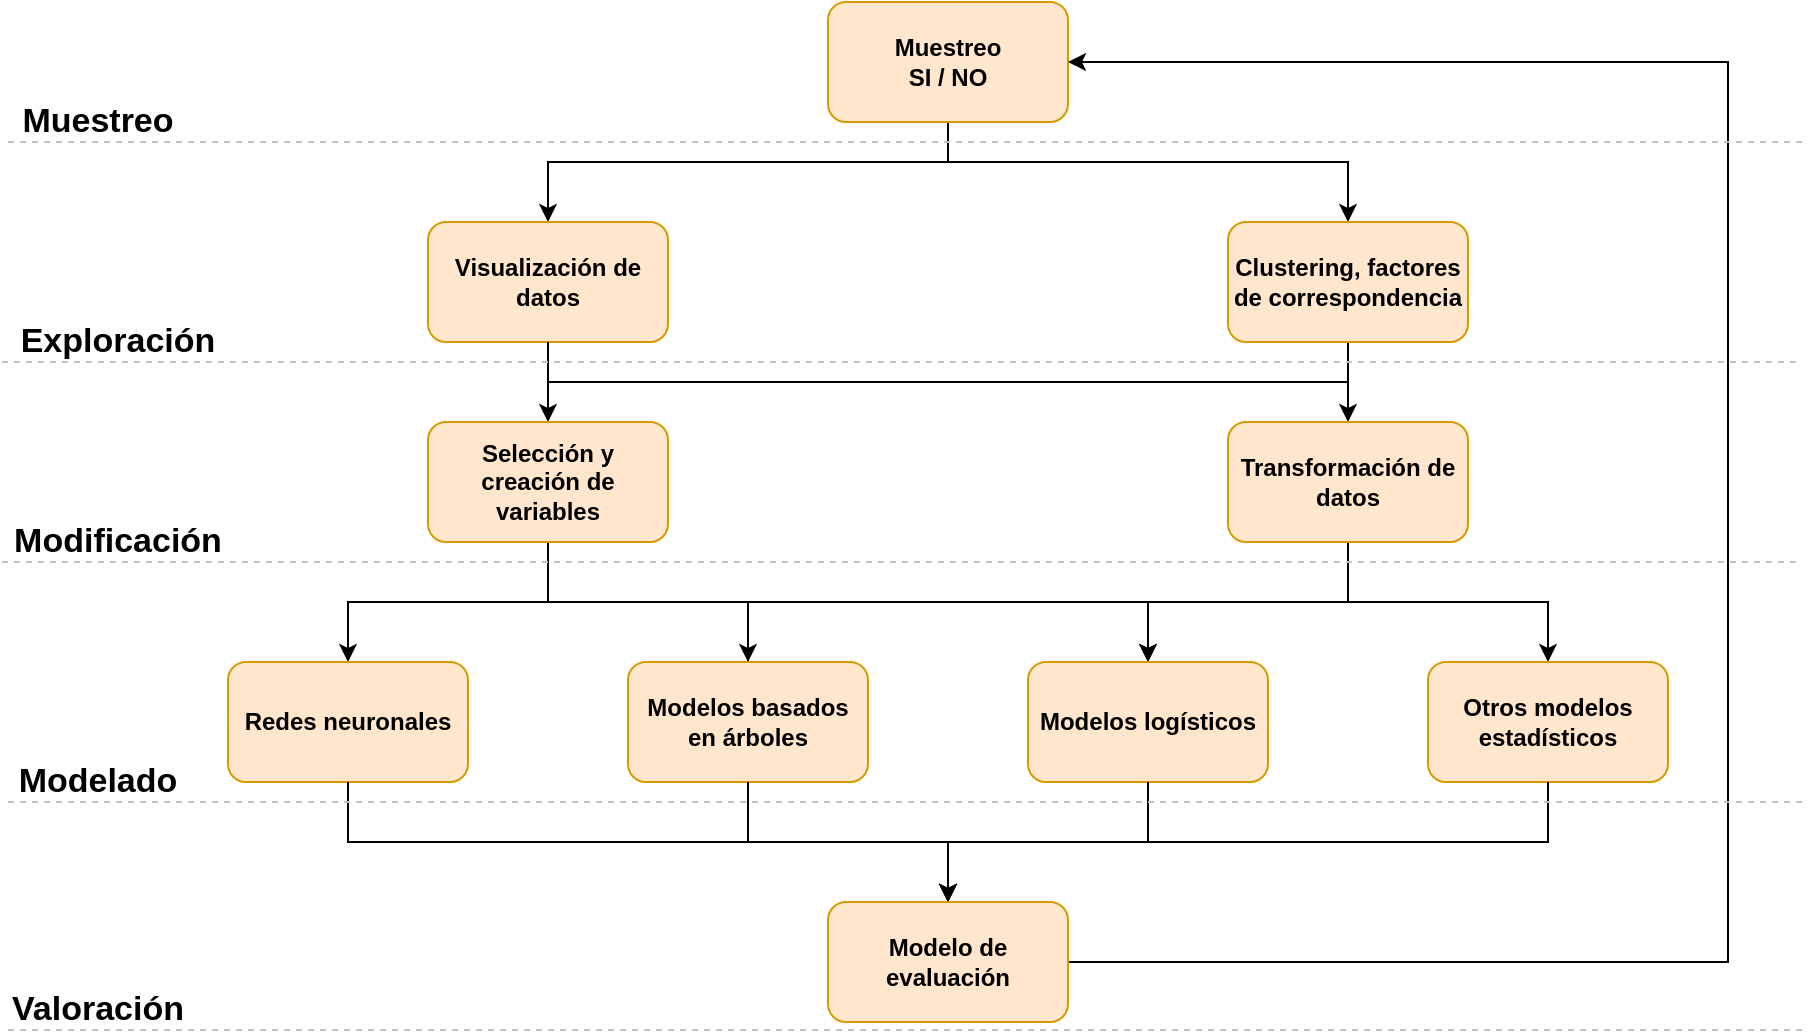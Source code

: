 <mxfile version="14.8.1" type="google"><diagram id="XuBc4loirJkDTx8ql7GB" name="Page-1"><mxGraphModel dx="1865" dy="547" grid="1" gridSize="10" guides="1" tooltips="1" connect="1" arrows="1" fold="1" page="1" pageScale="1" pageWidth="827" pageHeight="1169" math="0" shadow="0"><root><mxCell id="0"/><mxCell id="1" parent="0"/><mxCell id="yAb05tgv-WDp_paS5H4G-12" style="edgeStyle=orthogonalEdgeStyle;rounded=0;orthogonalLoop=1;jettySize=auto;html=1;entryX=0.5;entryY=0;entryDx=0;entryDy=0;exitX=0.5;exitY=1;exitDx=0;exitDy=0;" edge="1" parent="1" source="yAb05tgv-WDp_paS5H4G-1" target="yAb05tgv-WDp_paS5H4G-2"><mxGeometry relative="1" as="geometry"><Array as="points"><mxPoint x="400" y="150"/><mxPoint x="200" y="150"/></Array></mxGeometry></mxCell><mxCell id="yAb05tgv-WDp_paS5H4G-13" style="edgeStyle=orthogonalEdgeStyle;rounded=0;orthogonalLoop=1;jettySize=auto;html=1;exitX=0.5;exitY=1;exitDx=0;exitDy=0;entryX=0.5;entryY=0;entryDx=0;entryDy=0;" edge="1" parent="1" source="yAb05tgv-WDp_paS5H4G-1" target="yAb05tgv-WDp_paS5H4G-3"><mxGeometry relative="1" as="geometry"><mxPoint x="610" y="160" as="targetPoint"/><Array as="points"><mxPoint x="400" y="150"/><mxPoint x="600" y="150"/></Array></mxGeometry></mxCell><mxCell id="yAb05tgv-WDp_paS5H4G-1" value="Muestreo&lt;br&gt;SI / NO" style="rounded=1;whiteSpace=wrap;html=1;fillColor=#ffe6cc;strokeColor=#d79b00;fontStyle=1" vertex="1" parent="1"><mxGeometry x="340" y="70" width="120" height="60" as="geometry"/></mxCell><mxCell id="yAb05tgv-WDp_paS5H4G-14" style="edgeStyle=orthogonalEdgeStyle;rounded=0;orthogonalLoop=1;jettySize=auto;html=1;entryX=0.5;entryY=0;entryDx=0;entryDy=0;" edge="1" parent="1" source="yAb05tgv-WDp_paS5H4G-2" target="yAb05tgv-WDp_paS5H4G-4"><mxGeometry relative="1" as="geometry"/></mxCell><mxCell id="yAb05tgv-WDp_paS5H4G-2" value="Visualización de datos" style="rounded=1;whiteSpace=wrap;html=1;fillColor=#ffe6cc;strokeColor=#d79b00;fontStyle=1" vertex="1" parent="1"><mxGeometry x="140" y="180" width="120" height="60" as="geometry"/></mxCell><mxCell id="yAb05tgv-WDp_paS5H4G-15" style="edgeStyle=orthogonalEdgeStyle;rounded=0;orthogonalLoop=1;jettySize=auto;html=1;" edge="1" parent="1" source="yAb05tgv-WDp_paS5H4G-3" target="yAb05tgv-WDp_paS5H4G-5"><mxGeometry relative="1" as="geometry"/></mxCell><mxCell id="yAb05tgv-WDp_paS5H4G-25" style="edgeStyle=orthogonalEdgeStyle;rounded=0;orthogonalLoop=1;jettySize=auto;html=1;startArrow=none;startFill=0;endArrow=none;endFill=0;entryX=0.5;entryY=1;entryDx=0;entryDy=0;exitX=0.5;exitY=1;exitDx=0;exitDy=0;" edge="1" parent="1" source="yAb05tgv-WDp_paS5H4G-3" target="yAb05tgv-WDp_paS5H4G-2"><mxGeometry relative="1" as="geometry"/></mxCell><mxCell id="yAb05tgv-WDp_paS5H4G-3" value="Clustering, factores de correspondencia" style="rounded=1;whiteSpace=wrap;html=1;fillColor=#ffe6cc;strokeColor=#d79b00;fontStyle=1" vertex="1" parent="1"><mxGeometry x="540" y="180" width="120" height="60" as="geometry"/></mxCell><mxCell id="yAb05tgv-WDp_paS5H4G-16" style="edgeStyle=orthogonalEdgeStyle;rounded=0;orthogonalLoop=1;jettySize=auto;html=1;entryX=0.5;entryY=0;entryDx=0;entryDy=0;" edge="1" parent="1" source="yAb05tgv-WDp_paS5H4G-4" target="yAb05tgv-WDp_paS5H4G-6"><mxGeometry relative="1" as="geometry"/></mxCell><mxCell id="yAb05tgv-WDp_paS5H4G-17" style="edgeStyle=orthogonalEdgeStyle;rounded=0;orthogonalLoop=1;jettySize=auto;html=1;entryX=0.5;entryY=0;entryDx=0;entryDy=0;" edge="1" parent="1" source="yAb05tgv-WDp_paS5H4G-4" target="yAb05tgv-WDp_paS5H4G-7"><mxGeometry relative="1" as="geometry"/></mxCell><mxCell id="yAb05tgv-WDp_paS5H4G-4" value="Selección y creación de variables" style="rounded=1;whiteSpace=wrap;html=1;fillColor=#ffe6cc;strokeColor=#d79b00;fontStyle=1" vertex="1" parent="1"><mxGeometry x="140" y="280" width="120" height="60" as="geometry"/></mxCell><mxCell id="yAb05tgv-WDp_paS5H4G-18" style="edgeStyle=orthogonalEdgeStyle;rounded=0;orthogonalLoop=1;jettySize=auto;html=1;entryX=0.5;entryY=0;entryDx=0;entryDy=0;" edge="1" parent="1" source="yAb05tgv-WDp_paS5H4G-5" target="yAb05tgv-WDp_paS5H4G-8"><mxGeometry relative="1" as="geometry"/></mxCell><mxCell id="yAb05tgv-WDp_paS5H4G-19" style="edgeStyle=orthogonalEdgeStyle;rounded=0;orthogonalLoop=1;jettySize=auto;html=1;entryX=0.5;entryY=0;entryDx=0;entryDy=0;" edge="1" parent="1" source="yAb05tgv-WDp_paS5H4G-5" target="yAb05tgv-WDp_paS5H4G-9"><mxGeometry relative="1" as="geometry"/></mxCell><mxCell id="yAb05tgv-WDp_paS5H4G-5" value="Transformación de datos" style="rounded=1;whiteSpace=wrap;html=1;fillColor=#ffe6cc;strokeColor=#d79b00;fontStyle=1" vertex="1" parent="1"><mxGeometry x="540" y="280" width="120" height="60" as="geometry"/></mxCell><mxCell id="yAb05tgv-WDp_paS5H4G-6" value="Redes neuronales" style="rounded=1;whiteSpace=wrap;html=1;fillColor=#ffe6cc;strokeColor=#d79b00;fontStyle=1" vertex="1" parent="1"><mxGeometry x="40" y="400" width="120" height="60" as="geometry"/></mxCell><mxCell id="yAb05tgv-WDp_paS5H4G-20" style="edgeStyle=orthogonalEdgeStyle;rounded=0;orthogonalLoop=1;jettySize=auto;html=1;entryX=0.5;entryY=0;entryDx=0;entryDy=0;exitX=0.5;exitY=0;exitDx=0;exitDy=0;" edge="1" parent="1" source="yAb05tgv-WDp_paS5H4G-7" target="yAb05tgv-WDp_paS5H4G-8"><mxGeometry relative="1" as="geometry"><Array as="points"><mxPoint x="300" y="370"/><mxPoint x="500" y="370"/></Array></mxGeometry></mxCell><mxCell id="yAb05tgv-WDp_paS5H4G-7" value="Modelos basados en árboles" style="rounded=1;whiteSpace=wrap;html=1;fillColor=#ffe6cc;strokeColor=#d79b00;fontStyle=1" vertex="1" parent="1"><mxGeometry x="240" y="400" width="120" height="60" as="geometry"/></mxCell><mxCell id="yAb05tgv-WDp_paS5H4G-8" value="Modelos logísticos" style="rounded=1;whiteSpace=wrap;html=1;fillColor=#ffe6cc;strokeColor=#d79b00;fontStyle=1" vertex="1" parent="1"><mxGeometry x="440" y="400" width="120" height="60" as="geometry"/></mxCell><mxCell id="yAb05tgv-WDp_paS5H4G-9" value="Otros modelos estadísticos" style="rounded=1;whiteSpace=wrap;html=1;fillColor=#ffe6cc;strokeColor=#d79b00;fontStyle=1" vertex="1" parent="1"><mxGeometry x="640" y="400" width="120" height="60" as="geometry"/></mxCell><mxCell id="yAb05tgv-WDp_paS5H4G-11" style="edgeStyle=orthogonalEdgeStyle;rounded=0;orthogonalLoop=1;jettySize=auto;html=1;entryX=1;entryY=0.5;entryDx=0;entryDy=0;exitX=1;exitY=0.5;exitDx=0;exitDy=0;" edge="1" parent="1" source="yAb05tgv-WDp_paS5H4G-10" target="yAb05tgv-WDp_paS5H4G-1"><mxGeometry relative="1" as="geometry"><Array as="points"><mxPoint x="790" y="550"/><mxPoint x="790" y="100"/></Array></mxGeometry></mxCell><mxCell id="yAb05tgv-WDp_paS5H4G-21" style="edgeStyle=orthogonalEdgeStyle;rounded=0;orthogonalLoop=1;jettySize=auto;html=1;entryX=0.5;entryY=1;entryDx=0;entryDy=0;exitX=0.5;exitY=0;exitDx=0;exitDy=0;startArrow=classic;startFill=1;endArrow=none;endFill=0;" edge="1" parent="1" source="yAb05tgv-WDp_paS5H4G-10" target="yAb05tgv-WDp_paS5H4G-6"><mxGeometry relative="1" as="geometry"/></mxCell><mxCell id="yAb05tgv-WDp_paS5H4G-22" style="edgeStyle=orthogonalEdgeStyle;rounded=0;orthogonalLoop=1;jettySize=auto;html=1;entryX=0.5;entryY=1;entryDx=0;entryDy=0;startArrow=classic;startFill=1;endArrow=none;endFill=0;" edge="1" parent="1" source="yAb05tgv-WDp_paS5H4G-10" target="yAb05tgv-WDp_paS5H4G-7"><mxGeometry relative="1" as="geometry"/></mxCell><mxCell id="yAb05tgv-WDp_paS5H4G-23" style="edgeStyle=orthogonalEdgeStyle;rounded=0;orthogonalLoop=1;jettySize=auto;html=1;entryX=0.5;entryY=1;entryDx=0;entryDy=0;startArrow=classic;startFill=1;endArrow=none;endFill=0;" edge="1" parent="1" source="yAb05tgv-WDp_paS5H4G-10" target="yAb05tgv-WDp_paS5H4G-8"><mxGeometry relative="1" as="geometry"/></mxCell><mxCell id="yAb05tgv-WDp_paS5H4G-24" style="edgeStyle=orthogonalEdgeStyle;rounded=0;orthogonalLoop=1;jettySize=auto;html=1;entryX=0.5;entryY=1;entryDx=0;entryDy=0;exitX=0.5;exitY=0;exitDx=0;exitDy=0;startArrow=classic;startFill=1;endArrow=none;endFill=0;" edge="1" parent="1" source="yAb05tgv-WDp_paS5H4G-10" target="yAb05tgv-WDp_paS5H4G-9"><mxGeometry relative="1" as="geometry"/></mxCell><mxCell id="yAb05tgv-WDp_paS5H4G-10" value="Modelo de evaluación" style="rounded=1;whiteSpace=wrap;html=1;fillColor=#ffe6cc;strokeColor=#d79b00;fontStyle=1" vertex="1" parent="1"><mxGeometry x="340" y="520" width="120" height="60" as="geometry"/></mxCell><mxCell id="yAb05tgv-WDp_paS5H4G-26" value="" style="endArrow=none;dashed=1;html=1;fillColor=#f5f5f5;strokeColor=#C2C2C2;" edge="1" parent="1"><mxGeometry width="50" height="50" relative="1" as="geometry"><mxPoint x="-70" y="140" as="sourcePoint"/><mxPoint x="830" y="140" as="targetPoint"/></mxGeometry></mxCell><mxCell id="yAb05tgv-WDp_paS5H4G-28" value="&lt;b&gt;&lt;font style=&quot;font-size: 17px&quot;&gt;Muestreo&lt;/font&gt;&lt;/b&gt;" style="text;html=1;strokeColor=none;fillColor=none;align=center;verticalAlign=middle;whiteSpace=wrap;rounded=0;" vertex="1" parent="1"><mxGeometry x="-70" y="120" width="90" height="20" as="geometry"/></mxCell><mxCell id="yAb05tgv-WDp_paS5H4G-29" value="" style="endArrow=none;dashed=1;html=1;fillColor=#f5f5f5;strokeColor=#C2C2C2;" edge="1" parent="1"><mxGeometry width="50" height="50" relative="1" as="geometry"><mxPoint x="-73" y="250" as="sourcePoint"/><mxPoint x="827" y="250" as="targetPoint"/></mxGeometry></mxCell><mxCell id="yAb05tgv-WDp_paS5H4G-30" value="&lt;b&gt;&lt;font style=&quot;font-size: 17px&quot;&gt;Exploración&lt;/font&gt;&lt;/b&gt;" style="text;html=1;strokeColor=none;fillColor=none;align=center;verticalAlign=middle;whiteSpace=wrap;rounded=0;" vertex="1" parent="1"><mxGeometry x="-60" y="230" width="90" height="20" as="geometry"/></mxCell><mxCell id="yAb05tgv-WDp_paS5H4G-31" value="" style="endArrow=none;dashed=1;html=1;fillColor=#f5f5f5;strokeColor=#C2C2C2;" edge="1" parent="1"><mxGeometry width="50" height="50" relative="1" as="geometry"><mxPoint x="-73" y="350" as="sourcePoint"/><mxPoint x="827" y="350" as="targetPoint"/></mxGeometry></mxCell><mxCell id="yAb05tgv-WDp_paS5H4G-32" value="&lt;b&gt;&lt;font style=&quot;font-size: 17px&quot;&gt;Modificación&lt;/font&gt;&lt;/b&gt;" style="text;html=1;strokeColor=none;fillColor=none;align=center;verticalAlign=middle;whiteSpace=wrap;rounded=0;" vertex="1" parent="1"><mxGeometry x="-60" y="330" width="90" height="20" as="geometry"/></mxCell><mxCell id="yAb05tgv-WDp_paS5H4G-33" value="" style="endArrow=none;dashed=1;html=1;fillColor=#f5f5f5;strokeColor=#C2C2C2;" edge="1" parent="1"><mxGeometry width="50" height="50" relative="1" as="geometry"><mxPoint x="-70" y="470" as="sourcePoint"/><mxPoint x="830" y="470" as="targetPoint"/></mxGeometry></mxCell><mxCell id="yAb05tgv-WDp_paS5H4G-34" value="&lt;b&gt;&lt;font style=&quot;font-size: 17px&quot;&gt;Modelado&lt;/font&gt;&lt;/b&gt;" style="text;html=1;strokeColor=none;fillColor=none;align=center;verticalAlign=middle;whiteSpace=wrap;rounded=0;" vertex="1" parent="1"><mxGeometry x="-70" y="450" width="90" height="20" as="geometry"/></mxCell><mxCell id="yAb05tgv-WDp_paS5H4G-35" value="" style="endArrow=none;dashed=1;html=1;fillColor=#f5f5f5;strokeColor=#C2C2C2;" edge="1" parent="1"><mxGeometry width="50" height="50" relative="1" as="geometry"><mxPoint x="-70" y="584" as="sourcePoint"/><mxPoint x="830" y="584" as="targetPoint"/></mxGeometry></mxCell><mxCell id="yAb05tgv-WDp_paS5H4G-36" value="&lt;b&gt;&lt;font style=&quot;font-size: 17px&quot;&gt;Valoración&lt;/font&gt;&lt;/b&gt;" style="text;html=1;strokeColor=none;fillColor=none;align=center;verticalAlign=middle;whiteSpace=wrap;rounded=0;" vertex="1" parent="1"><mxGeometry x="-70" y="564" width="90" height="20" as="geometry"/></mxCell></root></mxGraphModel></diagram></mxfile>